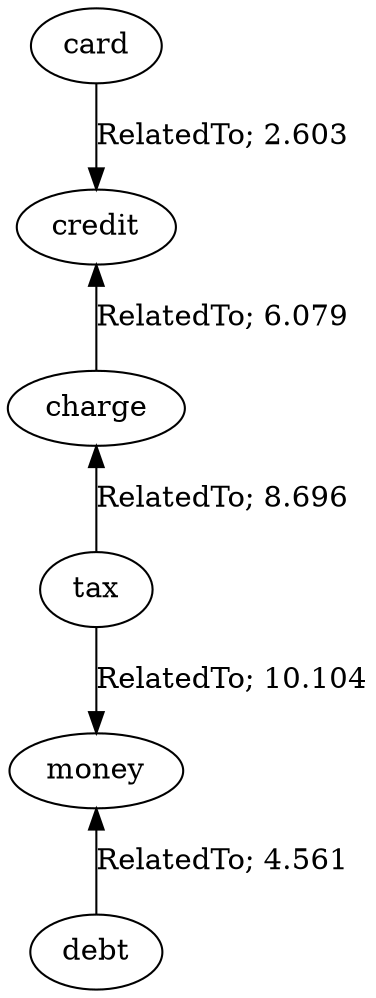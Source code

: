 // The path the concepts from "card" to "debt".Path Length: 5; Weight Sum: 32.04255638293539; Average Weight: 6.4085112765870775
digraph "8_a---card-debt---PLen5_WSum32.043_WAvg6.409" {
	0 [label=card]
	1 [label=credit]
	2 [label=charge]
	3 [label=tax]
	4 [label=money]
	5 [label=debt]
	0 -> 1 [label="RelatedTo; 2.603" dir=forward weight=2.603]
	1 -> 2 [label="RelatedTo; 6.079" dir=back weight=6.079]
	2 -> 3 [label="RelatedTo; 8.696" dir=back weight=8.696]
	3 -> 4 [label="RelatedTo; 10.104" dir=forward weight=10.104]
	4 -> 5 [label="RelatedTo; 4.561" dir=back weight=4.561]
}
